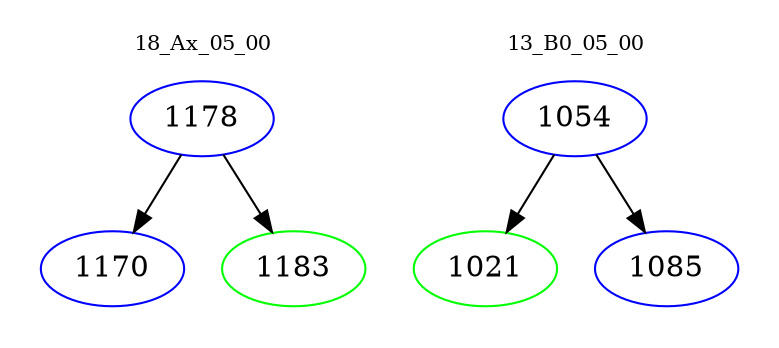 digraph{
subgraph cluster_0 {
color = white
label = "18_Ax_05_00";
fontsize=10;
T0_1178 [label="1178", color="blue"]
T0_1178 -> T0_1170 [color="black"]
T0_1170 [label="1170", color="blue"]
T0_1178 -> T0_1183 [color="black"]
T0_1183 [label="1183", color="green"]
}
subgraph cluster_1 {
color = white
label = "13_B0_05_00";
fontsize=10;
T1_1054 [label="1054", color="blue"]
T1_1054 -> T1_1021 [color="black"]
T1_1021 [label="1021", color="green"]
T1_1054 -> T1_1085 [color="black"]
T1_1085 [label="1085", color="blue"]
}
}

